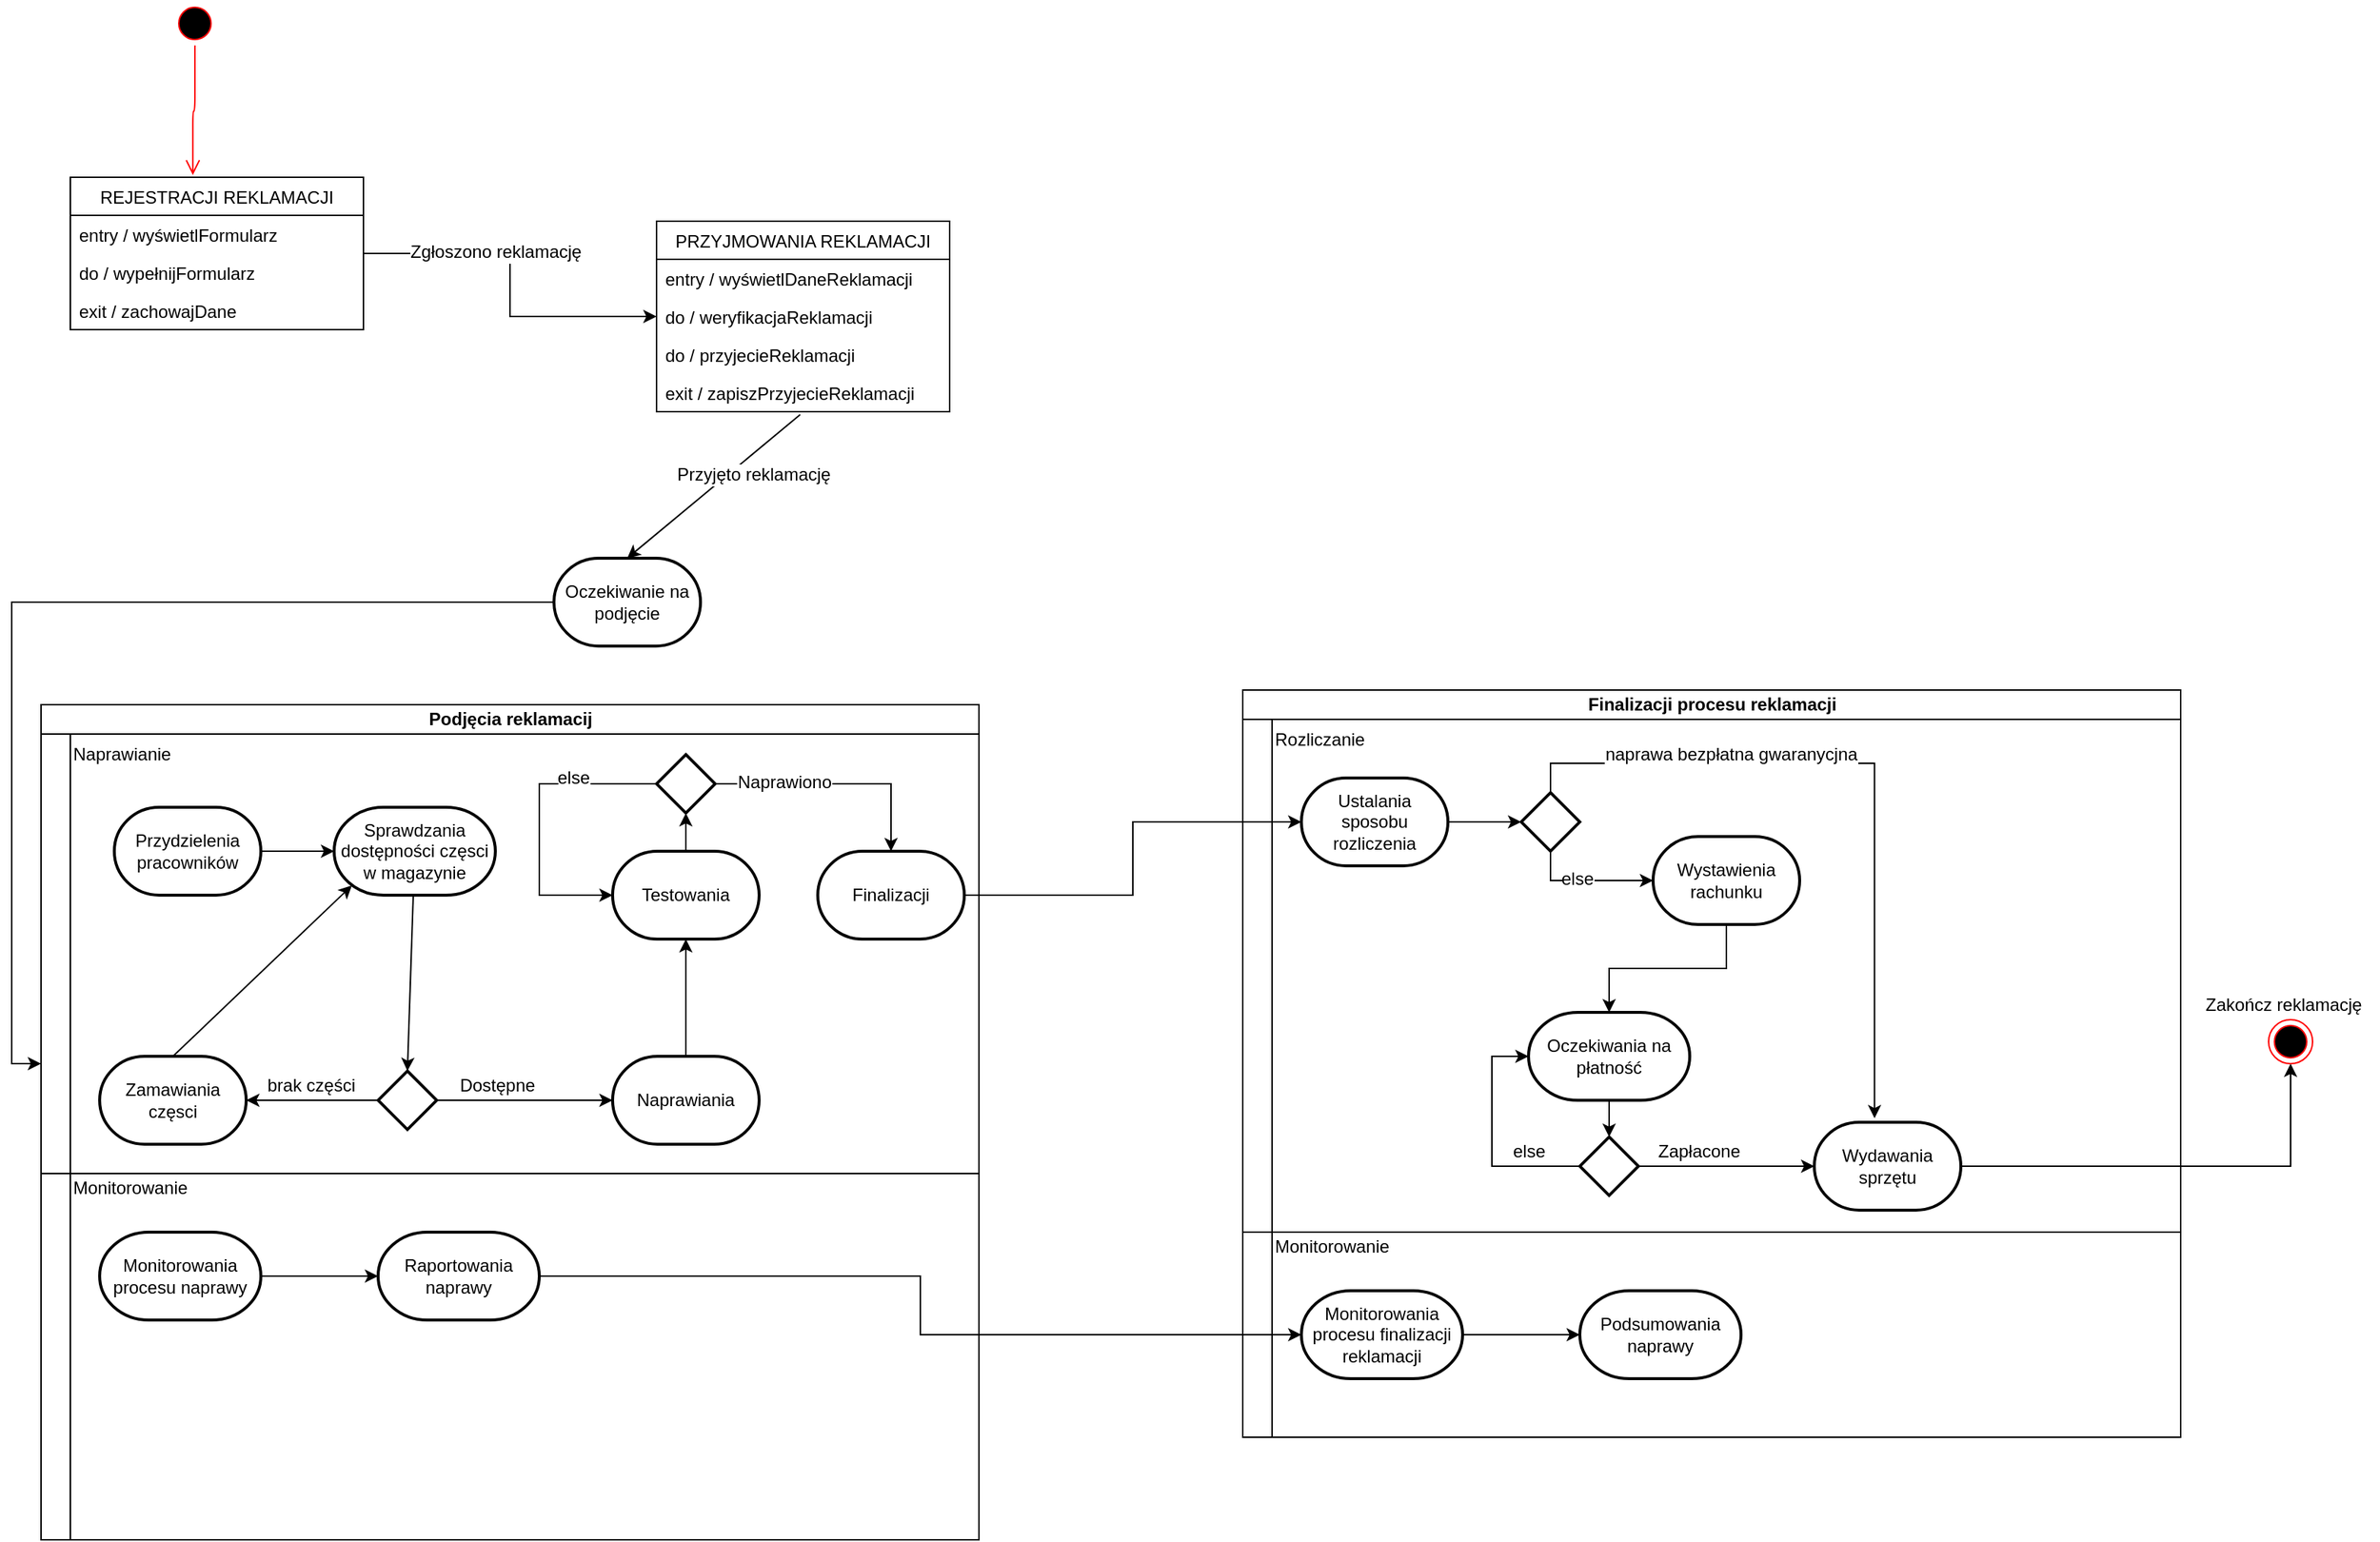 <mxfile version="12.2.6" type="github" pages="1">
  <diagram id="sWQhrweaTxJVkF64-w0S" name="Strona-1">
    <mxGraphModel dx="1024" dy="575" grid="1" gridSize="10" guides="1" tooltips="1" connect="1" arrows="1" fold="1" page="1" pageScale="1" pageWidth="827" pageHeight="1169" math="0" shadow="0">
      <root>
        <mxCell id="0"/>
        <mxCell id="1" parent="0"/>
        <mxCell id="pL-gyyNDuQEbKSg_tsTS-9" value="" style="edgeStyle=orthogonalEdgeStyle;rounded=0;orthogonalLoop=1;jettySize=auto;html=1;" parent="1" source="pL-gyyNDuQEbKSg_tsTS-1" target="pL-gyyNDuQEbKSg_tsTS-5" edge="1">
          <mxGeometry relative="1" as="geometry"/>
        </mxCell>
        <mxCell id="pL-gyyNDuQEbKSg_tsTS-13" value="Zgłoszono reklamację" style="text;html=1;resizable=0;points=[];align=center;verticalAlign=middle;labelBackgroundColor=#ffffff;" parent="pL-gyyNDuQEbKSg_tsTS-9" vertex="1" connectable="0">
          <mxGeometry x="-0.258" y="1" relative="1" as="geometry">
            <mxPoint as="offset"/>
          </mxGeometry>
        </mxCell>
        <mxCell id="pL-gyyNDuQEbKSg_tsTS-1" value="REJESTRACJI REKLAMACJI" style="swimlane;fontStyle=0;childLayout=stackLayout;horizontal=1;startSize=26;fillColor=none;horizontalStack=0;resizeParent=1;resizeParentMax=0;resizeLast=0;collapsible=1;marginBottom=0;" parent="1" vertex="1">
          <mxGeometry x="60" y="190" width="200" height="104" as="geometry"/>
        </mxCell>
        <mxCell id="pL-gyyNDuQEbKSg_tsTS-2" value="entry / wyświetlFormularz" style="text;strokeColor=none;fillColor=none;align=left;verticalAlign=top;spacingLeft=4;spacingRight=4;overflow=hidden;rotatable=0;points=[[0,0.5],[1,0.5]];portConstraint=eastwest;" parent="pL-gyyNDuQEbKSg_tsTS-1" vertex="1">
          <mxGeometry y="26" width="200" height="26" as="geometry"/>
        </mxCell>
        <mxCell id="pL-gyyNDuQEbKSg_tsTS-3" value="do / wypełnijFormularz" style="text;strokeColor=none;fillColor=none;align=left;verticalAlign=top;spacingLeft=4;spacingRight=4;overflow=hidden;rotatable=0;points=[[0,0.5],[1,0.5]];portConstraint=eastwest;" parent="pL-gyyNDuQEbKSg_tsTS-1" vertex="1">
          <mxGeometry y="52" width="200" height="26" as="geometry"/>
        </mxCell>
        <mxCell id="pL-gyyNDuQEbKSg_tsTS-4" value="exit / zachowajDane" style="text;strokeColor=none;fillColor=none;align=left;verticalAlign=top;spacingLeft=4;spacingRight=4;overflow=hidden;rotatable=0;points=[[0,0.5],[1,0.5]];portConstraint=eastwest;" parent="pL-gyyNDuQEbKSg_tsTS-1" vertex="1">
          <mxGeometry y="78" width="200" height="26" as="geometry"/>
        </mxCell>
        <mxCell id="pL-gyyNDuQEbKSg_tsTS-5" value="PRZYJMOWANIA REKLAMACJI" style="swimlane;fontStyle=0;childLayout=stackLayout;horizontal=1;startSize=26;fillColor=none;horizontalStack=0;resizeParent=1;resizeParentMax=0;resizeLast=0;collapsible=1;marginBottom=0;" parent="1" vertex="1">
          <mxGeometry x="460" y="220" width="200" height="130" as="geometry"/>
        </mxCell>
        <mxCell id="pL-gyyNDuQEbKSg_tsTS-6" value="entry / wyświetlDaneReklamacji" style="text;strokeColor=none;fillColor=none;align=left;verticalAlign=top;spacingLeft=4;spacingRight=4;overflow=hidden;rotatable=0;points=[[0,0.5],[1,0.5]];portConstraint=eastwest;" parent="pL-gyyNDuQEbKSg_tsTS-5" vertex="1">
          <mxGeometry y="26" width="200" height="26" as="geometry"/>
        </mxCell>
        <mxCell id="pL-gyyNDuQEbKSg_tsTS-7" value="do / weryfikacjaReklamacji" style="text;strokeColor=none;fillColor=none;align=left;verticalAlign=top;spacingLeft=4;spacingRight=4;overflow=hidden;rotatable=0;points=[[0,0.5],[1,0.5]];portConstraint=eastwest;" parent="pL-gyyNDuQEbKSg_tsTS-5" vertex="1">
          <mxGeometry y="52" width="200" height="26" as="geometry"/>
        </mxCell>
        <mxCell id="pL-gyyNDuQEbKSg_tsTS-8" value="do / przyjecieReklamacji" style="text;strokeColor=none;fillColor=none;align=left;verticalAlign=top;spacingLeft=4;spacingRight=4;overflow=hidden;rotatable=0;points=[[0,0.5],[1,0.5]];portConstraint=eastwest;" parent="pL-gyyNDuQEbKSg_tsTS-5" vertex="1">
          <mxGeometry y="78" width="200" height="26" as="geometry"/>
        </mxCell>
        <mxCell id="pL-gyyNDuQEbKSg_tsTS-10" value="exit / zapiszPrzyjecieReklamacji" style="text;strokeColor=none;fillColor=none;align=left;verticalAlign=top;spacingLeft=4;spacingRight=4;overflow=hidden;rotatable=0;points=[[0,0.5],[1,0.5]];portConstraint=eastwest;" parent="pL-gyyNDuQEbKSg_tsTS-5" vertex="1">
          <mxGeometry y="104" width="200" height="26" as="geometry"/>
        </mxCell>
        <mxCell id="pL-gyyNDuQEbKSg_tsTS-99" style="edgeStyle=orthogonalEdgeStyle;rounded=0;orthogonalLoop=1;jettySize=auto;html=1;exitX=0;exitY=0.5;exitDx=0;exitDy=0;exitPerimeter=0;entryX=0;entryY=0.75;entryDx=0;entryDy=0;" parent="1" source="pL-gyyNDuQEbKSg_tsTS-12" target="pL-gyyNDuQEbKSg_tsTS-23" edge="1">
          <mxGeometry relative="1" as="geometry"/>
        </mxCell>
        <mxCell id="pL-gyyNDuQEbKSg_tsTS-12" value="Oczekiwanie na podjęcie" style="strokeWidth=2;html=1;shape=mxgraph.flowchart.terminator;whiteSpace=wrap;" parent="1" vertex="1">
          <mxGeometry x="390" y="450" width="100" height="60" as="geometry"/>
        </mxCell>
        <mxCell id="pL-gyyNDuQEbKSg_tsTS-15" style="rounded=0;orthogonalLoop=1;jettySize=auto;html=1;exitX=0.49;exitY=1.077;exitDx=0;exitDy=0;entryX=0.5;entryY=0;entryDx=0;entryDy=0;entryPerimeter=0;exitPerimeter=0;" parent="1" source="pL-gyyNDuQEbKSg_tsTS-10" target="pL-gyyNDuQEbKSg_tsTS-12" edge="1">
          <mxGeometry relative="1" as="geometry"/>
        </mxCell>
        <mxCell id="pL-gyyNDuQEbKSg_tsTS-18" value="Przyjęto reklamację" style="text;html=1;resizable=0;points=[];align=center;verticalAlign=middle;labelBackgroundColor=#ffffff;" parent="pL-gyyNDuQEbKSg_tsTS-15" vertex="1" connectable="0">
          <mxGeometry x="-0.263" y="1" relative="1" as="geometry">
            <mxPoint x="11" y="4" as="offset"/>
          </mxGeometry>
        </mxCell>
        <mxCell id="pL-gyyNDuQEbKSg_tsTS-22" value="Podjęcia reklamacij" style="swimlane;html=1;childLayout=stackLayout;resizeParent=1;resizeParentMax=0;horizontal=1;startSize=20;horizontalStack=0;" parent="1" vertex="1">
          <mxGeometry x="40" y="550" width="640" height="570" as="geometry"/>
        </mxCell>
        <mxCell id="pL-gyyNDuQEbKSg_tsTS-23" value="" style="swimlane;html=1;startSize=20;horizontal=0;" parent="pL-gyyNDuQEbKSg_tsTS-22" vertex="1">
          <mxGeometry y="20" width="640" height="300" as="geometry"/>
        </mxCell>
        <mxCell id="pL-gyyNDuQEbKSg_tsTS-40" style="edgeStyle=none;rounded=0;orthogonalLoop=1;jettySize=auto;html=1;exitX=1;exitY=0.5;exitDx=0;exitDy=0;exitPerimeter=0;entryX=0;entryY=0.5;entryDx=0;entryDy=0;entryPerimeter=0;" parent="pL-gyyNDuQEbKSg_tsTS-23" source="pL-gyyNDuQEbKSg_tsTS-26" target="pL-gyyNDuQEbKSg_tsTS-27" edge="1">
          <mxGeometry relative="1" as="geometry"/>
        </mxCell>
        <mxCell id="pL-gyyNDuQEbKSg_tsTS-26" value="Przydzielenia pracowników" style="strokeWidth=2;html=1;shape=mxgraph.flowchart.terminator;whiteSpace=wrap;" parent="pL-gyyNDuQEbKSg_tsTS-23" vertex="1">
          <mxGeometry x="50" y="50" width="100" height="60" as="geometry"/>
        </mxCell>
        <mxCell id="pL-gyyNDuQEbKSg_tsTS-29" value="" style="edgeStyle=none;rounded=0;orthogonalLoop=1;jettySize=auto;html=1;entryX=0.5;entryY=0;entryDx=0;entryDy=0;entryPerimeter=0;" parent="pL-gyyNDuQEbKSg_tsTS-23" source="pL-gyyNDuQEbKSg_tsTS-27" target="pL-gyyNDuQEbKSg_tsTS-30" edge="1">
          <mxGeometry relative="1" as="geometry">
            <mxPoint x="250" y="120" as="targetPoint"/>
          </mxGeometry>
        </mxCell>
        <mxCell id="pL-gyyNDuQEbKSg_tsTS-27" value="Sprawdzania dostępności częsci w magazynie" style="strokeWidth=2;html=1;shape=mxgraph.flowchart.terminator;whiteSpace=wrap;" parent="pL-gyyNDuQEbKSg_tsTS-23" vertex="1">
          <mxGeometry x="200" y="50" width="110" height="60" as="geometry"/>
        </mxCell>
        <mxCell id="pL-gyyNDuQEbKSg_tsTS-32" value="" style="edgeStyle=none;rounded=0;orthogonalLoop=1;jettySize=auto;html=1;entryX=0;entryY=0.5;entryDx=0;entryDy=0;entryPerimeter=0;" parent="pL-gyyNDuQEbKSg_tsTS-23" source="pL-gyyNDuQEbKSg_tsTS-30" target="pL-gyyNDuQEbKSg_tsTS-42" edge="1">
          <mxGeometry relative="1" as="geometry">
            <mxPoint x="350" y="250" as="targetPoint"/>
          </mxGeometry>
        </mxCell>
        <mxCell id="pL-gyyNDuQEbKSg_tsTS-39" value="Dostępne" style="text;html=1;resizable=0;points=[];align=center;verticalAlign=middle;labelBackgroundColor=#ffffff;" parent="pL-gyyNDuQEbKSg_tsTS-32" vertex="1" connectable="0">
          <mxGeometry x="-0.45" y="3" relative="1" as="geometry">
            <mxPoint x="8" y="-7" as="offset"/>
          </mxGeometry>
        </mxCell>
        <mxCell id="pL-gyyNDuQEbKSg_tsTS-34" value="" style="edgeStyle=none;rounded=0;orthogonalLoop=1;jettySize=auto;html=1;entryX=1;entryY=0.5;entryDx=0;entryDy=0;entryPerimeter=0;" parent="pL-gyyNDuQEbKSg_tsTS-23" source="pL-gyyNDuQEbKSg_tsTS-30" target="pL-gyyNDuQEbKSg_tsTS-36" edge="1">
          <mxGeometry relative="1" as="geometry">
            <mxPoint x="150" y="250" as="targetPoint"/>
          </mxGeometry>
        </mxCell>
        <mxCell id="pL-gyyNDuQEbKSg_tsTS-35" value="brak części" style="text;html=1;resizable=0;points=[];align=center;verticalAlign=middle;labelBackgroundColor=#ffffff;" parent="pL-gyyNDuQEbKSg_tsTS-34" vertex="1" connectable="0">
          <mxGeometry x="0.275" y="-2" relative="1" as="geometry">
            <mxPoint x="11" y="-8" as="offset"/>
          </mxGeometry>
        </mxCell>
        <mxCell id="pL-gyyNDuQEbKSg_tsTS-30" value="" style="strokeWidth=2;html=1;shape=mxgraph.flowchart.decision;whiteSpace=wrap;" parent="pL-gyyNDuQEbKSg_tsTS-23" vertex="1">
          <mxGeometry x="230" y="230" width="40" height="40" as="geometry"/>
        </mxCell>
        <mxCell id="pL-gyyNDuQEbKSg_tsTS-41" style="edgeStyle=none;rounded=0;orthogonalLoop=1;jettySize=auto;html=1;exitX=0.5;exitY=0;exitDx=0;exitDy=0;exitPerimeter=0;entryX=0.11;entryY=0.89;entryDx=0;entryDy=0;entryPerimeter=0;" parent="pL-gyyNDuQEbKSg_tsTS-23" source="pL-gyyNDuQEbKSg_tsTS-36" target="pL-gyyNDuQEbKSg_tsTS-27" edge="1">
          <mxGeometry relative="1" as="geometry"/>
        </mxCell>
        <mxCell id="pL-gyyNDuQEbKSg_tsTS-36" value="Zamawiania częsci" style="strokeWidth=2;html=1;shape=mxgraph.flowchart.terminator;whiteSpace=wrap;" parent="pL-gyyNDuQEbKSg_tsTS-23" vertex="1">
          <mxGeometry x="40" y="220" width="100" height="60" as="geometry"/>
        </mxCell>
        <mxCell id="pL-gyyNDuQEbKSg_tsTS-87" value="" style="edgeStyle=none;rounded=0;orthogonalLoop=1;jettySize=auto;html=1;" parent="pL-gyyNDuQEbKSg_tsTS-23" source="pL-gyyNDuQEbKSg_tsTS-42" target="pL-gyyNDuQEbKSg_tsTS-86" edge="1">
          <mxGeometry relative="1" as="geometry"/>
        </mxCell>
        <mxCell id="pL-gyyNDuQEbKSg_tsTS-42" value="Naprawiania" style="strokeWidth=2;html=1;shape=mxgraph.flowchart.terminator;whiteSpace=wrap;" parent="pL-gyyNDuQEbKSg_tsTS-23" vertex="1">
          <mxGeometry x="390" y="220" width="100" height="60" as="geometry"/>
        </mxCell>
        <mxCell id="pL-gyyNDuQEbKSg_tsTS-89" style="edgeStyle=none;rounded=0;orthogonalLoop=1;jettySize=auto;html=1;exitX=0.5;exitY=0;exitDx=0;exitDy=0;exitPerimeter=0;entryX=0.5;entryY=1;entryDx=0;entryDy=0;entryPerimeter=0;" parent="pL-gyyNDuQEbKSg_tsTS-23" source="pL-gyyNDuQEbKSg_tsTS-86" target="pL-gyyNDuQEbKSg_tsTS-88" edge="1">
          <mxGeometry relative="1" as="geometry"/>
        </mxCell>
        <mxCell id="pL-gyyNDuQEbKSg_tsTS-86" value="Testowania" style="strokeWidth=2;html=1;shape=mxgraph.flowchart.terminator;whiteSpace=wrap;" parent="pL-gyyNDuQEbKSg_tsTS-23" vertex="1">
          <mxGeometry x="390" y="80" width="100" height="60" as="geometry"/>
        </mxCell>
        <mxCell id="pL-gyyNDuQEbKSg_tsTS-43" value="Naprawianie" style="text;html=1;resizable=0;points=[];autosize=1;align=left;verticalAlign=top;spacingTop=-4;" parent="pL-gyyNDuQEbKSg_tsTS-23" vertex="1">
          <mxGeometry x="20" y="4" width="90" height="20" as="geometry"/>
        </mxCell>
        <mxCell id="pL-gyyNDuQEbKSg_tsTS-90" style="edgeStyle=orthogonalEdgeStyle;rounded=0;orthogonalLoop=1;jettySize=auto;html=1;exitX=0;exitY=0.5;exitDx=0;exitDy=0;exitPerimeter=0;entryX=0;entryY=0.5;entryDx=0;entryDy=0;entryPerimeter=0;" parent="pL-gyyNDuQEbKSg_tsTS-23" source="pL-gyyNDuQEbKSg_tsTS-88" target="pL-gyyNDuQEbKSg_tsTS-86" edge="1">
          <mxGeometry relative="1" as="geometry">
            <Array as="points">
              <mxPoint x="340" y="34"/>
              <mxPoint x="340" y="110"/>
            </Array>
          </mxGeometry>
        </mxCell>
        <mxCell id="pL-gyyNDuQEbKSg_tsTS-91" value="else" style="text;html=1;resizable=0;points=[];align=center;verticalAlign=middle;labelBackgroundColor=#ffffff;" parent="pL-gyyNDuQEbKSg_tsTS-90" vertex="1" connectable="0">
          <mxGeometry x="-0.447" y="-4" relative="1" as="geometry">
            <mxPoint as="offset"/>
          </mxGeometry>
        </mxCell>
        <mxCell id="pL-gyyNDuQEbKSg_tsTS-88" value="" style="strokeWidth=2;html=1;shape=mxgraph.flowchart.decision;whiteSpace=wrap;" parent="pL-gyyNDuQEbKSg_tsTS-23" vertex="1">
          <mxGeometry x="420" y="14" width="40" height="40" as="geometry"/>
        </mxCell>
        <mxCell id="pL-gyyNDuQEbKSg_tsTS-93" value="Finalizacji" style="strokeWidth=2;html=1;shape=mxgraph.flowchart.terminator;whiteSpace=wrap;" parent="pL-gyyNDuQEbKSg_tsTS-23" vertex="1">
          <mxGeometry x="530" y="80" width="100" height="60" as="geometry"/>
        </mxCell>
        <mxCell id="pL-gyyNDuQEbKSg_tsTS-92" style="edgeStyle=orthogonalEdgeStyle;rounded=0;orthogonalLoop=1;jettySize=auto;html=1;exitX=1;exitY=0.5;exitDx=0;exitDy=0;exitPerimeter=0;entryX=0.5;entryY=0;entryDx=0;entryDy=0;entryPerimeter=0;" parent="pL-gyyNDuQEbKSg_tsTS-23" source="pL-gyyNDuQEbKSg_tsTS-88" target="pL-gyyNDuQEbKSg_tsTS-93" edge="1">
          <mxGeometry relative="1" as="geometry">
            <mxPoint x="560" y="80" as="targetPoint"/>
          </mxGeometry>
        </mxCell>
        <mxCell id="pL-gyyNDuQEbKSg_tsTS-94" value="Naprawiono" style="text;html=1;resizable=0;points=[];align=center;verticalAlign=middle;labelBackgroundColor=#ffffff;" parent="pL-gyyNDuQEbKSg_tsTS-92" vertex="1" connectable="0">
          <mxGeometry x="-0.434" y="1" relative="1" as="geometry">
            <mxPoint as="offset"/>
          </mxGeometry>
        </mxCell>
        <mxCell id="pL-gyyNDuQEbKSg_tsTS-24" value="" style="swimlane;html=1;startSize=20;horizontal=0;" parent="pL-gyyNDuQEbKSg_tsTS-22" vertex="1">
          <mxGeometry y="320" width="640" height="250" as="geometry"/>
        </mxCell>
        <mxCell id="pL-gyyNDuQEbKSg_tsTS-44" value="Monitorowanie" style="text;html=1;resizable=0;points=[];autosize=1;align=left;verticalAlign=top;spacingTop=-4;" parent="pL-gyyNDuQEbKSg_tsTS-24" vertex="1">
          <mxGeometry x="20" width="100" height="20" as="geometry"/>
        </mxCell>
        <mxCell id="pL-gyyNDuQEbKSg_tsTS-50" value="" style="edgeStyle=none;rounded=0;orthogonalLoop=1;jettySize=auto;html=1;" parent="pL-gyyNDuQEbKSg_tsTS-24" source="pL-gyyNDuQEbKSg_tsTS-47" target="pL-gyyNDuQEbKSg_tsTS-49" edge="1">
          <mxGeometry relative="1" as="geometry"/>
        </mxCell>
        <mxCell id="pL-gyyNDuQEbKSg_tsTS-47" value="Monitorowania procesu naprawy" style="strokeWidth=2;html=1;shape=mxgraph.flowchart.terminator;whiteSpace=wrap;" parent="pL-gyyNDuQEbKSg_tsTS-24" vertex="1">
          <mxGeometry x="40" y="40" width="110" height="60" as="geometry"/>
        </mxCell>
        <mxCell id="pL-gyyNDuQEbKSg_tsTS-49" value="Raportowania naprawy" style="strokeWidth=2;html=1;shape=mxgraph.flowchart.terminator;whiteSpace=wrap;" parent="pL-gyyNDuQEbKSg_tsTS-24" vertex="1">
          <mxGeometry x="230" y="40" width="110" height="60" as="geometry"/>
        </mxCell>
        <mxCell id="pL-gyyNDuQEbKSg_tsTS-65" value="Finalizacji procesu reklamacji" style="swimlane;html=1;childLayout=stackLayout;resizeParent=1;resizeParentMax=0;horizontal=1;startSize=20;horizontalStack=0;" parent="1" vertex="1">
          <mxGeometry x="860" y="540" width="640" height="510" as="geometry"/>
        </mxCell>
        <mxCell id="pL-gyyNDuQEbKSg_tsTS-66" value="" style="swimlane;html=1;startSize=20;horizontal=0;" parent="pL-gyyNDuQEbKSg_tsTS-65" vertex="1">
          <mxGeometry y="20" width="640" height="350" as="geometry"/>
        </mxCell>
        <mxCell id="pL-gyyNDuQEbKSg_tsTS-110" style="edgeStyle=orthogonalEdgeStyle;rounded=0;orthogonalLoop=1;jettySize=auto;html=1;exitX=0.5;exitY=1;exitDx=0;exitDy=0;exitPerimeter=0;entryX=0.5;entryY=0;entryDx=0;entryDy=0;entryPerimeter=0;" parent="pL-gyyNDuQEbKSg_tsTS-66" source="pL-gyyNDuQEbKSg_tsTS-68" target="pL-gyyNDuQEbKSg_tsTS-70" edge="1">
          <mxGeometry relative="1" as="geometry"/>
        </mxCell>
        <mxCell id="pL-gyyNDuQEbKSg_tsTS-68" value="Wystawienia rachunku" style="strokeWidth=2;html=1;shape=mxgraph.flowchart.terminator;whiteSpace=wrap;" parent="pL-gyyNDuQEbKSg_tsTS-66" vertex="1">
          <mxGeometry x="280" y="80" width="100" height="60" as="geometry"/>
        </mxCell>
        <mxCell id="pL-gyyNDuQEbKSg_tsTS-69" value="" style="edgeStyle=none;rounded=0;orthogonalLoop=1;jettySize=auto;html=1;entryX=0.5;entryY=0;entryDx=0;entryDy=0;entryPerimeter=0;" parent="pL-gyyNDuQEbKSg_tsTS-66" source="pL-gyyNDuQEbKSg_tsTS-70" target="pL-gyyNDuQEbKSg_tsTS-75" edge="1">
          <mxGeometry relative="1" as="geometry">
            <mxPoint x="250" y="175" as="targetPoint"/>
          </mxGeometry>
        </mxCell>
        <mxCell id="pL-gyyNDuQEbKSg_tsTS-70" value="Oczekiwania na płatność" style="strokeWidth=2;html=1;shape=mxgraph.flowchart.terminator;whiteSpace=wrap;" parent="pL-gyyNDuQEbKSg_tsTS-66" vertex="1">
          <mxGeometry x="195" y="200" width="110" height="60" as="geometry"/>
        </mxCell>
        <mxCell id="pL-gyyNDuQEbKSg_tsTS-71" value="" style="edgeStyle=none;rounded=0;orthogonalLoop=1;jettySize=auto;html=1;entryX=0;entryY=0.5;entryDx=0;entryDy=0;entryPerimeter=0;" parent="pL-gyyNDuQEbKSg_tsTS-66" source="pL-gyyNDuQEbKSg_tsTS-75" target="pL-gyyNDuQEbKSg_tsTS-78" edge="1">
          <mxGeometry relative="1" as="geometry">
            <mxPoint x="350" y="305" as="targetPoint"/>
          </mxGeometry>
        </mxCell>
        <mxCell id="pL-gyyNDuQEbKSg_tsTS-72" value="Zapłacone" style="text;html=1;resizable=0;points=[];align=center;verticalAlign=middle;labelBackgroundColor=#ffffff;" parent="pL-gyyNDuQEbKSg_tsTS-71" vertex="1" connectable="0">
          <mxGeometry x="-0.45" y="3" relative="1" as="geometry">
            <mxPoint x="8" y="-7" as="offset"/>
          </mxGeometry>
        </mxCell>
        <mxCell id="pL-gyyNDuQEbKSg_tsTS-73" value="" style="edgeStyle=orthogonalEdgeStyle;rounded=0;orthogonalLoop=1;jettySize=auto;html=1;entryX=0;entryY=0.5;entryDx=0;entryDy=0;entryPerimeter=0;" parent="pL-gyyNDuQEbKSg_tsTS-66" source="pL-gyyNDuQEbKSg_tsTS-75" target="pL-gyyNDuQEbKSg_tsTS-70" edge="1">
          <mxGeometry relative="1" as="geometry">
            <mxPoint x="150" y="225" as="targetPoint"/>
            <Array as="points">
              <mxPoint x="170" y="305"/>
              <mxPoint x="170" y="230"/>
            </Array>
          </mxGeometry>
        </mxCell>
        <mxCell id="pL-gyyNDuQEbKSg_tsTS-74" value="else" style="text;html=1;resizable=0;points=[];align=center;verticalAlign=middle;labelBackgroundColor=#ffffff;" parent="pL-gyyNDuQEbKSg_tsTS-73" vertex="1" connectable="0">
          <mxGeometry x="0.275" y="-2" relative="1" as="geometry">
            <mxPoint x="23" y="32" as="offset"/>
          </mxGeometry>
        </mxCell>
        <mxCell id="pL-gyyNDuQEbKSg_tsTS-75" value="" style="strokeWidth=2;html=1;shape=mxgraph.flowchart.decision;whiteSpace=wrap;" parent="pL-gyyNDuQEbKSg_tsTS-66" vertex="1">
          <mxGeometry x="230" y="285" width="40" height="40" as="geometry"/>
        </mxCell>
        <mxCell id="pL-gyyNDuQEbKSg_tsTS-78" value="Wydawania sprzętu" style="strokeWidth=2;html=1;shape=mxgraph.flowchart.terminator;whiteSpace=wrap;" parent="pL-gyyNDuQEbKSg_tsTS-66" vertex="1">
          <mxGeometry x="390" y="275" width="100" height="60" as="geometry"/>
        </mxCell>
        <mxCell id="pL-gyyNDuQEbKSg_tsTS-79" value="Rozliczanie" style="text;html=1;resizable=0;points=[];autosize=1;align=left;verticalAlign=top;spacingTop=-4;" parent="pL-gyyNDuQEbKSg_tsTS-66" vertex="1">
          <mxGeometry x="20" y="4" width="80" height="20" as="geometry"/>
        </mxCell>
        <mxCell id="pL-gyyNDuQEbKSg_tsTS-106" style="edgeStyle=orthogonalEdgeStyle;rounded=0;orthogonalLoop=1;jettySize=auto;html=1;exitX=1;exitY=0.5;exitDx=0;exitDy=0;exitPerimeter=0;entryX=0;entryY=0.5;entryDx=0;entryDy=0;entryPerimeter=0;" parent="pL-gyyNDuQEbKSg_tsTS-66" source="pL-gyyNDuQEbKSg_tsTS-100" target="pL-gyyNDuQEbKSg_tsTS-101" edge="1">
          <mxGeometry relative="1" as="geometry"/>
        </mxCell>
        <mxCell id="pL-gyyNDuQEbKSg_tsTS-100" value="Ustalania sposobu rozliczenia" style="strokeWidth=2;html=1;shape=mxgraph.flowchart.terminator;whiteSpace=wrap;" parent="pL-gyyNDuQEbKSg_tsTS-66" vertex="1">
          <mxGeometry x="40" y="40" width="100" height="60" as="geometry"/>
        </mxCell>
        <mxCell id="pL-gyyNDuQEbKSg_tsTS-104" style="edgeStyle=orthogonalEdgeStyle;rounded=0;orthogonalLoop=1;jettySize=auto;html=1;exitX=0.5;exitY=0;exitDx=0;exitDy=0;exitPerimeter=0;entryX=0.411;entryY=-0.045;entryDx=0;entryDy=0;entryPerimeter=0;" parent="pL-gyyNDuQEbKSg_tsTS-66" source="pL-gyyNDuQEbKSg_tsTS-101" target="pL-gyyNDuQEbKSg_tsTS-78" edge="1">
          <mxGeometry relative="1" as="geometry"/>
        </mxCell>
        <mxCell id="pL-gyyNDuQEbKSg_tsTS-105" value="naprawa bezpłatna gwaranycjna" style="text;html=1;resizable=0;points=[];align=center;verticalAlign=middle;labelBackgroundColor=#ffffff;" parent="pL-gyyNDuQEbKSg_tsTS-104" vertex="1" connectable="0">
          <mxGeometry x="-0.553" y="3" relative="1" as="geometry">
            <mxPoint x="34.5" y="-3" as="offset"/>
          </mxGeometry>
        </mxCell>
        <mxCell id="pL-gyyNDuQEbKSg_tsTS-107" style="edgeStyle=orthogonalEdgeStyle;rounded=0;orthogonalLoop=1;jettySize=auto;html=1;exitX=0.5;exitY=1;exitDx=0;exitDy=0;exitPerimeter=0;entryX=0;entryY=0.5;entryDx=0;entryDy=0;entryPerimeter=0;" parent="pL-gyyNDuQEbKSg_tsTS-66" source="pL-gyyNDuQEbKSg_tsTS-101" target="pL-gyyNDuQEbKSg_tsTS-68" edge="1">
          <mxGeometry relative="1" as="geometry"/>
        </mxCell>
        <mxCell id="pL-gyyNDuQEbKSg_tsTS-109" value="else" style="text;html=1;resizable=0;points=[];align=center;verticalAlign=middle;labelBackgroundColor=#ffffff;" parent="pL-gyyNDuQEbKSg_tsTS-107" vertex="1" connectable="0">
          <mxGeometry x="-0.156" y="1" relative="1" as="geometry">
            <mxPoint as="offset"/>
          </mxGeometry>
        </mxCell>
        <mxCell id="pL-gyyNDuQEbKSg_tsTS-101" value="" style="strokeWidth=2;html=1;shape=mxgraph.flowchart.decision;whiteSpace=wrap;" parent="pL-gyyNDuQEbKSg_tsTS-66" vertex="1">
          <mxGeometry x="190" y="50" width="40" height="40" as="geometry"/>
        </mxCell>
        <mxCell id="pL-gyyNDuQEbKSg_tsTS-80" value="" style="swimlane;html=1;startSize=20;horizontal=0;" parent="pL-gyyNDuQEbKSg_tsTS-65" vertex="1">
          <mxGeometry y="370" width="640" height="140" as="geometry"/>
        </mxCell>
        <mxCell id="pL-gyyNDuQEbKSg_tsTS-81" value="Monitorowanie" style="text;html=1;resizable=0;points=[];autosize=1;align=left;verticalAlign=top;spacingTop=-4;" parent="pL-gyyNDuQEbKSg_tsTS-80" vertex="1">
          <mxGeometry x="20" width="100" height="20" as="geometry"/>
        </mxCell>
        <mxCell id="pL-gyyNDuQEbKSg_tsTS-82" value="" style="edgeStyle=none;rounded=0;orthogonalLoop=1;jettySize=auto;html=1;" parent="pL-gyyNDuQEbKSg_tsTS-80" source="pL-gyyNDuQEbKSg_tsTS-83" target="pL-gyyNDuQEbKSg_tsTS-84" edge="1">
          <mxGeometry relative="1" as="geometry"/>
        </mxCell>
        <mxCell id="pL-gyyNDuQEbKSg_tsTS-83" value="Monitorowania procesu finalizacji reklamacji" style="strokeWidth=2;html=1;shape=mxgraph.flowchart.terminator;whiteSpace=wrap;" parent="pL-gyyNDuQEbKSg_tsTS-80" vertex="1">
          <mxGeometry x="40" y="40" width="110" height="60" as="geometry"/>
        </mxCell>
        <mxCell id="pL-gyyNDuQEbKSg_tsTS-84" value="Podsumowania naprawy" style="strokeWidth=2;html=1;shape=mxgraph.flowchart.terminator;whiteSpace=wrap;" parent="pL-gyyNDuQEbKSg_tsTS-80" vertex="1">
          <mxGeometry x="230" y="40" width="110" height="60" as="geometry"/>
        </mxCell>
        <mxCell id="pL-gyyNDuQEbKSg_tsTS-95" style="edgeStyle=orthogonalEdgeStyle;rounded=0;orthogonalLoop=1;jettySize=auto;html=1;exitX=1;exitY=0.5;exitDx=0;exitDy=0;exitPerimeter=0;entryX=0.5;entryY=1;entryDx=0;entryDy=0;" parent="1" source="pL-gyyNDuQEbKSg_tsTS-78" target="gvi44fqBy3mtaU1irPAX-6" edge="1">
          <mxGeometry relative="1" as="geometry">
            <mxPoint x="1520" y="780" as="targetPoint"/>
            <Array as="points">
              <mxPoint x="1575" y="865"/>
            </Array>
          </mxGeometry>
        </mxCell>
        <mxCell id="pL-gyyNDuQEbKSg_tsTS-96" value="Zakończ reklamację" style="text;html=1;resizable=0;points=[];autosize=1;align=left;verticalAlign=top;spacingTop=-4;" parent="1" vertex="1">
          <mxGeometry x="1515" y="745" width="120" height="20" as="geometry"/>
        </mxCell>
        <mxCell id="pL-gyyNDuQEbKSg_tsTS-98" style="edgeStyle=orthogonalEdgeStyle;rounded=0;orthogonalLoop=1;jettySize=auto;html=1;exitX=1;exitY=0.5;exitDx=0;exitDy=0;exitPerimeter=0;entryX=0;entryY=0.5;entryDx=0;entryDy=0;entryPerimeter=0;" parent="1" source="pL-gyyNDuQEbKSg_tsTS-49" target="pL-gyyNDuQEbKSg_tsTS-83" edge="1">
          <mxGeometry relative="1" as="geometry"/>
        </mxCell>
        <mxCell id="pL-gyyNDuQEbKSg_tsTS-111" style="edgeStyle=orthogonalEdgeStyle;rounded=0;orthogonalLoop=1;jettySize=auto;html=1;exitX=1;exitY=0.5;exitDx=0;exitDy=0;exitPerimeter=0;entryX=0;entryY=0.5;entryDx=0;entryDy=0;entryPerimeter=0;" parent="1" source="pL-gyyNDuQEbKSg_tsTS-93" target="pL-gyyNDuQEbKSg_tsTS-100" edge="1">
          <mxGeometry relative="1" as="geometry"/>
        </mxCell>
        <mxCell id="gvi44fqBy3mtaU1irPAX-1" value="" style="ellipse;html=1;shape=startState;fillColor=#000000;strokeColor=#ff0000;" vertex="1" parent="1">
          <mxGeometry x="130" y="70" width="30" height="30" as="geometry"/>
        </mxCell>
        <mxCell id="gvi44fqBy3mtaU1irPAX-2" value="" style="edgeStyle=orthogonalEdgeStyle;html=1;verticalAlign=bottom;endArrow=open;endSize=8;strokeColor=#ff0000;entryX=0.418;entryY=-0.015;entryDx=0;entryDy=0;entryPerimeter=0;" edge="1" source="gvi44fqBy3mtaU1irPAX-1" parent="1" target="pL-gyyNDuQEbKSg_tsTS-1">
          <mxGeometry relative="1" as="geometry">
            <mxPoint x="145" y="160" as="targetPoint"/>
          </mxGeometry>
        </mxCell>
        <mxCell id="gvi44fqBy3mtaU1irPAX-6" value="" style="ellipse;html=1;shape=endState;fillColor=#000000;strokeColor=#ff0000;" vertex="1" parent="1">
          <mxGeometry x="1560" y="765" width="30" height="30" as="geometry"/>
        </mxCell>
      </root>
    </mxGraphModel>
  </diagram>
</mxfile>
